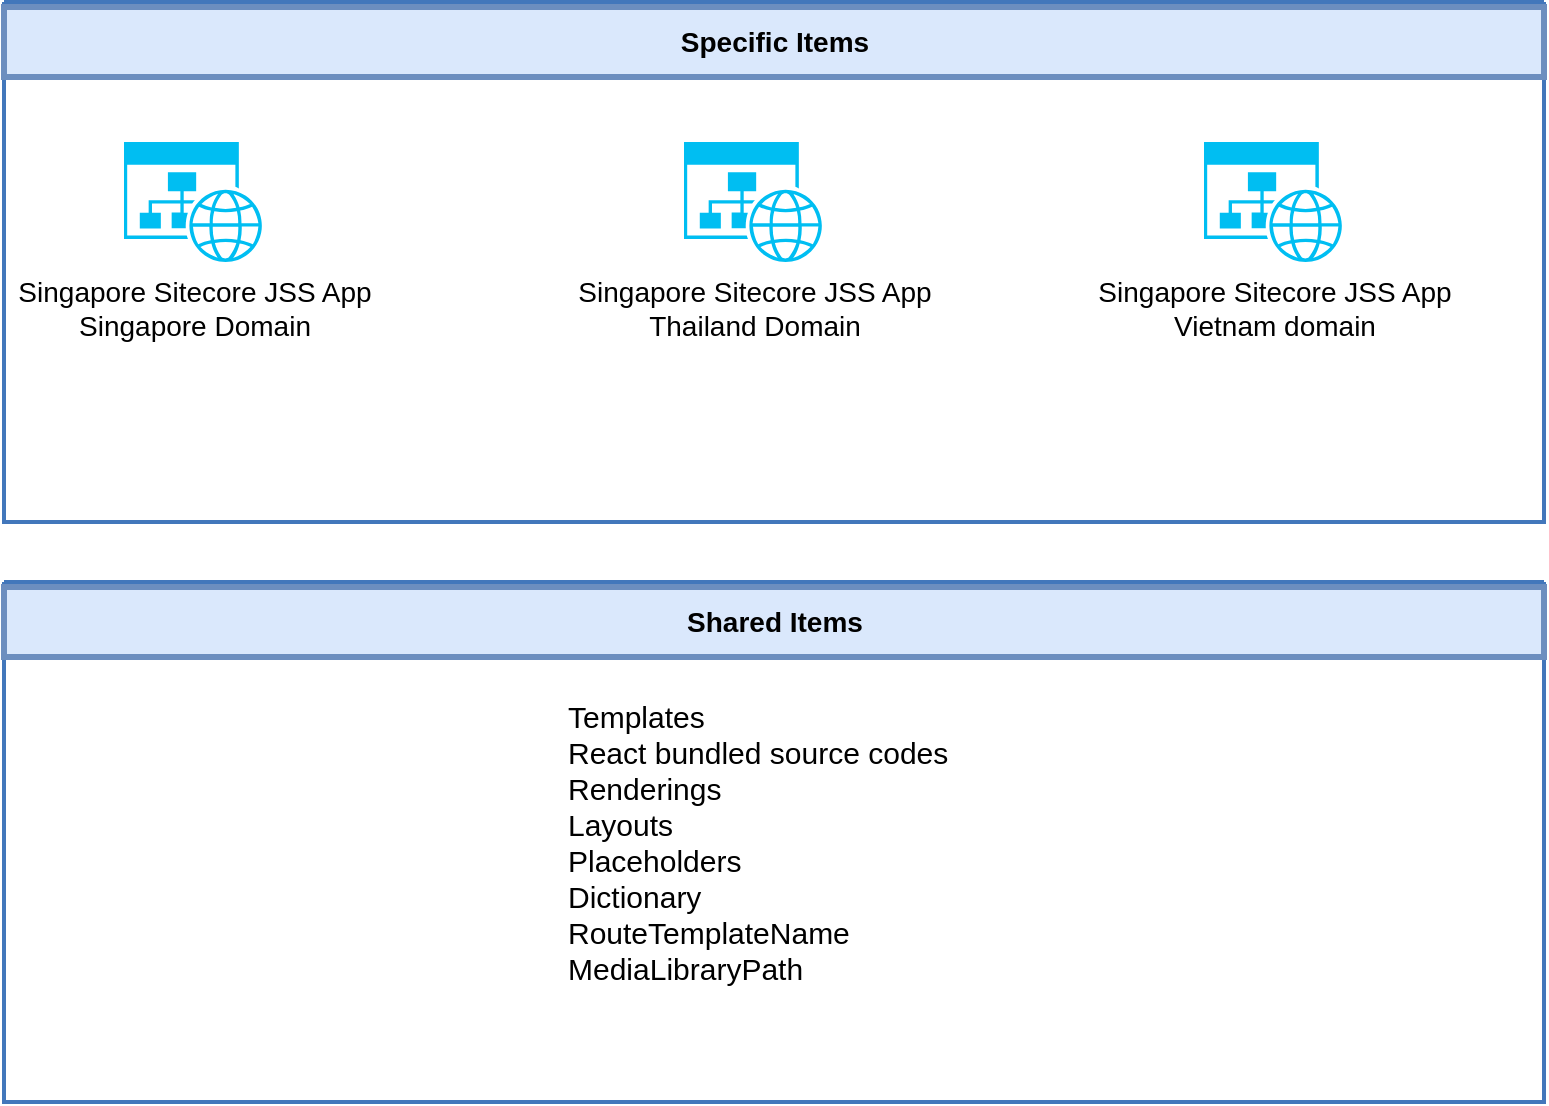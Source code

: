 <mxfile version="13.1.11" type="github"><diagram id="zESFdTgGFczIAh1RgVUn" name="Page-1"><mxGraphModel dx="1426" dy="702" grid="1" gridSize="10" guides="1" tooltips="1" connect="1" arrows="1" fold="1" page="1" pageScale="1" pageWidth="850" pageHeight="1100" math="0" shadow="0"><root><mxCell id="0"/><mxCell id="1" parent="0"/><mxCell id="F1veh76JN7t-XzX8Wg9u-13" value="" style="swimlane;shadow=0;labelBackgroundColor=#007FFF;strokeColor=#4277BB;fillColor=none;gradientColor=none;fontColor=#000000;align=right;collapsible=0;startSize=0;strokeWidth=2;swimlaneFillColor=none;" parent="1" vertex="1"><mxGeometry x="40" y="370" width="770" height="260" as="geometry"/></mxCell><mxCell id="F1veh76JN7t-XzX8Wg9u-14" value="&lt;font style=&quot;font-size: 14px&quot;&gt;Shared Items&lt;/font&gt;" style="text;html=1;align=center;verticalAlign=middle;shadow=0;dashed=0;strokeColor=#6c8ebf;fillColor=#dae8fc;labelBackgroundColor=none;fontStyle=1;fontSize=12;spacingLeft=0;strokeWidth=3;" parent="F1veh76JN7t-XzX8Wg9u-13" vertex="1"><mxGeometry y="2.5" width="770" height="35" as="geometry"/></mxCell><mxCell id="F1veh76JN7t-XzX8Wg9u-18" value="&lt;font style=&quot;font-size: 15px&quot;&gt;Templates&lt;br&gt;React bundled source codes&lt;br&gt;&lt;/font&gt;&lt;div style=&quot;font-size: 15px&quot;&gt;Renderings&lt;/div&gt;&lt;div style=&quot;font-size: 15px&quot;&gt;Layouts&lt;/div&gt;&lt;div style=&quot;font-size: 15px&quot;&gt;Placeholders&lt;/div&gt;&lt;div style=&quot;font-size: 15px&quot;&gt;Dictionary&lt;/div&gt;&lt;div style=&quot;font-size: 15px&quot;&gt;RouteTemplateName&lt;/div&gt;&lt;div style=&quot;font-size: 15px&quot;&gt;MediaLibraryPath&lt;/div&gt;" style="text;html=1;align=left;verticalAlign=middle;resizable=0;points=[];autosize=1;" parent="F1veh76JN7t-XzX8Wg9u-13" vertex="1"><mxGeometry x="280" y="70" width="210" height="120" as="geometry"/></mxCell><mxCell id="F1veh76JN7t-XzX8Wg9u-19" value="" style="swimlane;shadow=0;labelBackgroundColor=#007FFF;strokeColor=#4277BB;fillColor=none;gradientColor=none;fontColor=#000000;align=right;collapsible=0;startSize=0;strokeWidth=2;swimlaneFillColor=none;" parent="1" vertex="1"><mxGeometry x="40" y="80" width="770" height="260" as="geometry"/></mxCell><mxCell id="F1veh76JN7t-XzX8Wg9u-20" value="&lt;font style=&quot;font-size: 14px&quot;&gt;Specific Items&lt;/font&gt;" style="text;html=1;align=center;verticalAlign=middle;shadow=0;dashed=0;strokeColor=#6c8ebf;fillColor=#dae8fc;labelBackgroundColor=none;fontStyle=1;fontSize=12;spacingLeft=0;strokeWidth=3;" parent="F1veh76JN7t-XzX8Wg9u-19" vertex="1"><mxGeometry y="2.5" width="770" height="35" as="geometry"/></mxCell><mxCell id="F1veh76JN7t-XzX8Wg9u-9" value="&lt;span style=&quot;font-size: 14px ; background-color: rgb(255 , 255 , 255)&quot;&gt;Singapore Sitecore JSS App&lt;br&gt;Singapore Domain&lt;br&gt;&lt;/span&gt;" style="verticalLabelPosition=bottom;html=1;verticalAlign=top;align=center;strokeColor=none;fillColor=#00BEF2;shape=mxgraph.azure.website_generic;pointerEvents=1;" parent="F1veh76JN7t-XzX8Wg9u-19" vertex="1"><mxGeometry x="60" y="70" width="70" height="60" as="geometry"/></mxCell><mxCell id="F1veh76JN7t-XzX8Wg9u-10" value="&lt;span style=&quot;font-size: 14px ; background-color: rgb(255 , 255 , 255)&quot;&gt;Singapore Sitecore JSS App&lt;br&gt;&lt;/span&gt;&lt;span style=&quot;font-size: 14px ; background-color: rgb(255 , 255 , 255)&quot;&gt;Thailand Domain&lt;br&gt;&lt;/span&gt;" style="verticalLabelPosition=bottom;html=1;verticalAlign=top;align=center;strokeColor=none;fillColor=#00BEF2;shape=mxgraph.azure.website_generic;pointerEvents=1;" parent="F1veh76JN7t-XzX8Wg9u-19" vertex="1"><mxGeometry x="340" y="70" width="70" height="60" as="geometry"/></mxCell><mxCell id="F1veh76JN7t-XzX8Wg9u-11" value="&lt;span style=&quot;font-size: 14px ; background-color: rgb(255 , 255 , 255)&quot;&gt;Singapore Sitecore JSS App&lt;/span&gt;&lt;span style=&quot;font-size: 14px ; background-color: rgb(255 , 255 , 255)&quot;&gt;&lt;br&gt;Vietnam domain&lt;br&gt;&lt;/span&gt;" style="verticalLabelPosition=bottom;html=1;verticalAlign=top;align=center;strokeColor=none;fillColor=#00BEF2;shape=mxgraph.azure.website_generic;pointerEvents=1;" parent="F1veh76JN7t-XzX8Wg9u-19" vertex="1"><mxGeometry x="600" y="70" width="70" height="60" as="geometry"/></mxCell></root></mxGraphModel></diagram></mxfile>